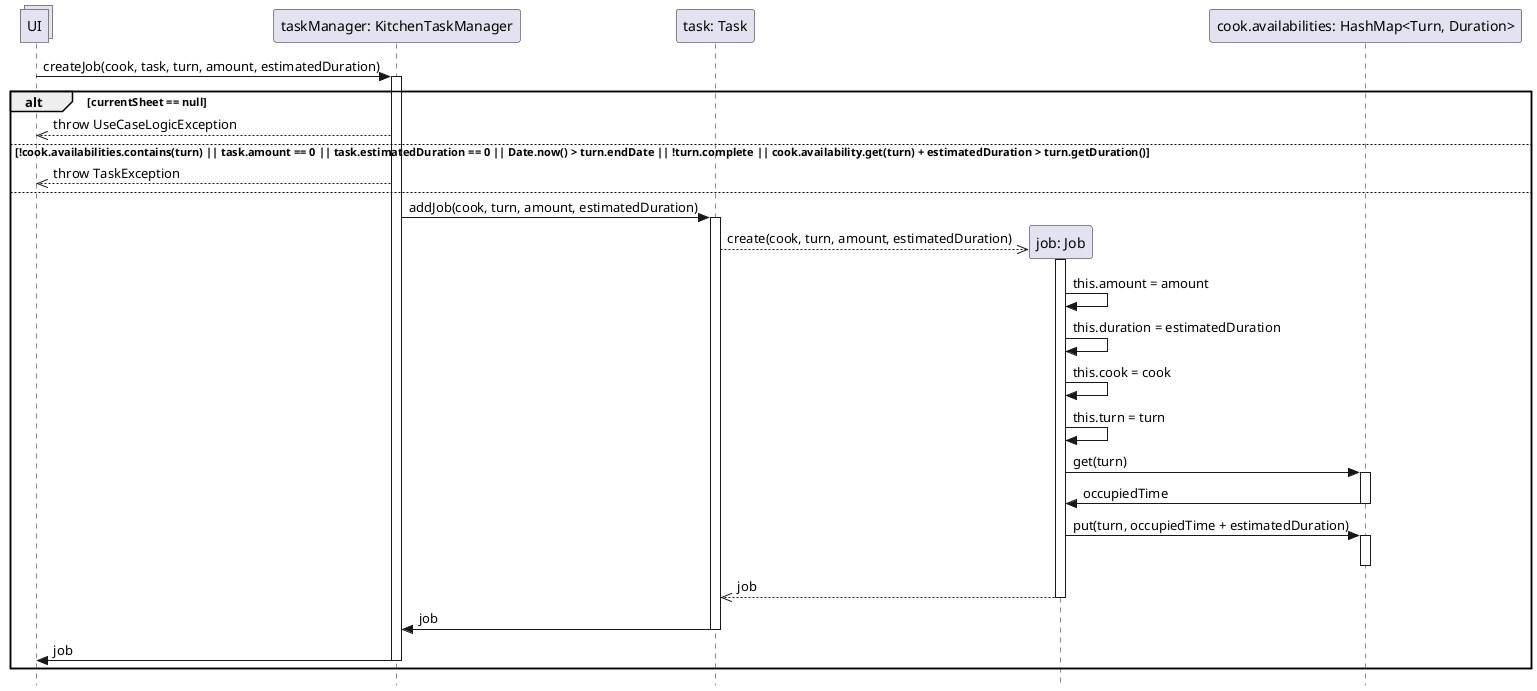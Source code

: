 @startuml Operazione 6
skinparam Style strictuml

collections UI

participant "taskManager: KitchenTaskManager" as tm
UI -> tm: createJob(cook, task, turn, amount, estimatedDuration)
activate tm

participant "task: Task" as task

alt currentSheet == null
    UI <<-- tm: throw UseCaseLogicException
else !cook.availabilities.contains(turn) || task.amount == 0 || task.estimatedDuration == 0 || Date.now() > turn.endDate || !turn.complete || cook.availability.get(turn) + estimatedDuration > turn.getDuration()
    UI <<-- tm: throw TaskException
else

    tm -> task: addJob(cook, turn, amount, estimatedDuration)
    activate task

    participant "job: Job" as job
    task -->> job**: create(cook, turn, amount, estimatedDuration)

    activate job
    job -> job: this.amount = amount
    job -> job: this.duration = estimatedDuration
    job -> job: this.cook = cook
    job -> job: this.turn = turn
    

    participant "cook.availabilities: HashMap<Turn, Duration>" as ca
    job -> ca: get(turn)
    activate ca
    job <- ca: occupiedTime
    deactivate ca

    job -> ca: put(turn, occupiedTime + estimatedDuration)
    activate ca
    deactivate ca

    return job

    tm <- task: job
    deactivate task

    UI <- tm: job
    deactivate tm
    
end

@enduml